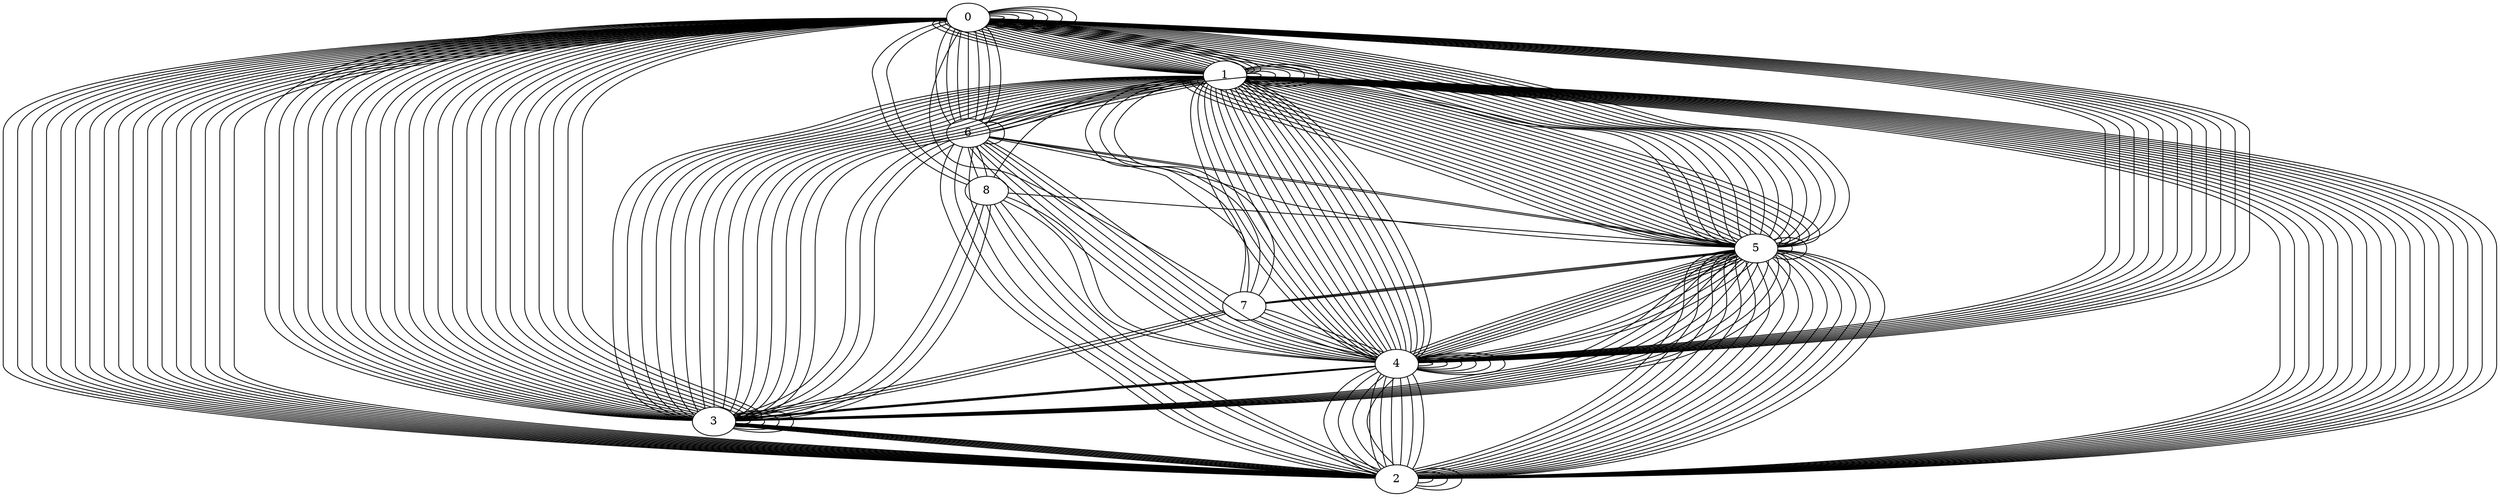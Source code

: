 graph G {
0;
1;
2;
3;
4;
5;
6;
7;
8;
6--1 ;
3--1 ;
0--0 ;
1--3 ;
0--5 ;
5--4 ;
3--0 ;
4--4 ;
6--8 ;
4--2 ;
0--0 ;
3--2 ;
0--1 ;
7--1 ;
5--3 ;
2--1 ;
4--5 ;
2--1 ;
5--2 ;
0--0 ;
5--4 ;
0--4 ;
1--2 ;
1--3 ;
4--5 ;
3--2 ;
2--0 ;
3--6 ;
5--1 ;
0--2 ;
5--1 ;
1--4 ;
0--3 ;
4--7 ;
0--3 ;
1--5 ;
6--1 ;
5--1 ;
0--2 ;
1--4 ;
1--4 ;
5--0 ;
0--3 ;
3--4 ;
5--2 ;
3--5 ;
8--0 ;
2--1 ;
3--1 ;
7--1 ;
4--2 ;
6--0 ;
6--4 ;
2--3 ;
1--5 ;
2--0 ;
0--6 ;
3--8 ;
0--1 ;
1--0 ;
2--5 ;
1--4 ;
2--5 ;
4--5 ;
5--1 ;
2--5 ;
3--3 ;
3--1 ;
3--4 ;
4--2 ;
7--1 ;
0--6 ;
4--1 ;
5--1 ;
2--1 ;
5--1 ;
2--8 ;
0--4 ;
6--5 ;
4--4 ;
3--3 ;
4--7 ;
0--0 ;
5--0 ;
1--0 ;
5--6 ;
2--3 ;
0--3 ;
3--1 ;
1--0 ;
4--2 ;
2--0 ;
4--4 ;
2--5 ;
5--7 ;
2--0 ;
2--0 ;
4--1 ;
0--3 ;
6--6 ;
0--3 ;
0--2 ;
5--1 ;
5--5 ;
1--3 ;
4--4 ;
8--0 ;
1--3 ;
1--1 ;
0--7 ;
0--3 ;
1--0 ;
3--2 ;
1--3 ;
4--6 ;
1--5 ;
5--0 ;
2--4 ;
4--4 ;
3--8 ;
6--0 ;
1--2 ;
5--2 ;
5--1 ;
0--4 ;
2--5 ;
0--1 ;
4--4 ;
3--0 ;
2--0 ;
1--1 ;
5--3 ;
4--1 ;
2--1 ;
4--6 ;
5--5 ;
2--0 ;
7--5 ;
5--0 ;
3--6 ;
2--4 ;
0--1 ;
3--0 ;
3--0 ;
2--1 ;
2--6 ;
4--5 ;
1--4 ;
0--3 ;
5--4 ;
8--1 ;
0--2 ;
1--0 ;
6--2 ;
3--0 ;
2--1 ;
5--1 ;
5--3 ;
1--1 ;
0--3 ;
2--5 ;
0--4 ;
3--0 ;
2--1 ;
1--1 ;
6--5 ;
0--1 ;
4--0 ;
5--0 ;
2--3 ;
3--5 ;
3--8 ;
0--3 ;
1--4 ;
6--1 ;
2--2 ;
4--0 ;
2--3 ;
5--0 ;
7--4 ;
1--5 ;
4--5 ;
1--2 ;
1--3 ;
5--0 ;
5--1 ;
3--7 ;
1--1 ;
5--3 ;
0--1 ;
4--0 ;
8--4 ;
6--4 ;
0--1 ;
2--6 ;
2--2 ;
0--3 ;
0--0 ;
4--2 ;
0--2 ;
5--4 ;
1--0 ;
1--3 ;
1--6 ;
3--7 ;
5--2 ;
0--4 ;
5--0 ;
0--3 ;
1--5 ;
4--5 ;
1--2 ;
4--1 ;
8--2 ;
3--3 ;
6--0 ;
4--2 ;
4--8 ;
0--2 ;
3--1 ;
5--1 ;
1--3 ;
0--1 ;
6--7 ;
2--0 ;
6--3 ;
1--4 ;
1--2 ;
4--3 ;
5--0 ;
2--5 ;
3--5 ;
1--4 ;
5--0 ;
0--2 ;
1--3 ;
4--2 ;
1--6 ;
1--0 ;
4--1 ;
4--7 ;
1--5 ;
2--5 ;
2--8 ;
1--4 ;
3--0 ;
0--1 ;
4--0 ;
3--5 ;
5--2 ;
6--0 ;
0--2 ;
3--0 ;
0--0 ;
2--1 ;
0--5 ;
1--3 ;
4--2 ;
4--6 ;
0--3 ;
5--4 ;
0--3 ;
1--2 ;
8--5 ;
1--0 ;
2--3 ;
0--6 ;
1--4 ;
4--3 ;
7--5 ;
2--5 ;
5--3 ;
4--6 ;
2--2 ;
4--0 ;
3--3 ;
2--5 ;
3--0 ;
1--5 ;
5--0 ;
1--4 ;
1--0 ;
1--0 ;
1--5 ;
2--1 ;
6--8 ;
2--0 ;
3--7 ;
0--4 ;
}
